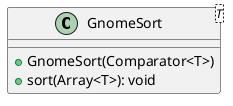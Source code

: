 @startuml

    class GnomeSort<T> {
        +GnomeSort(Comparator<T>)
        +sort(Array<T>): void
    }

@enduml
